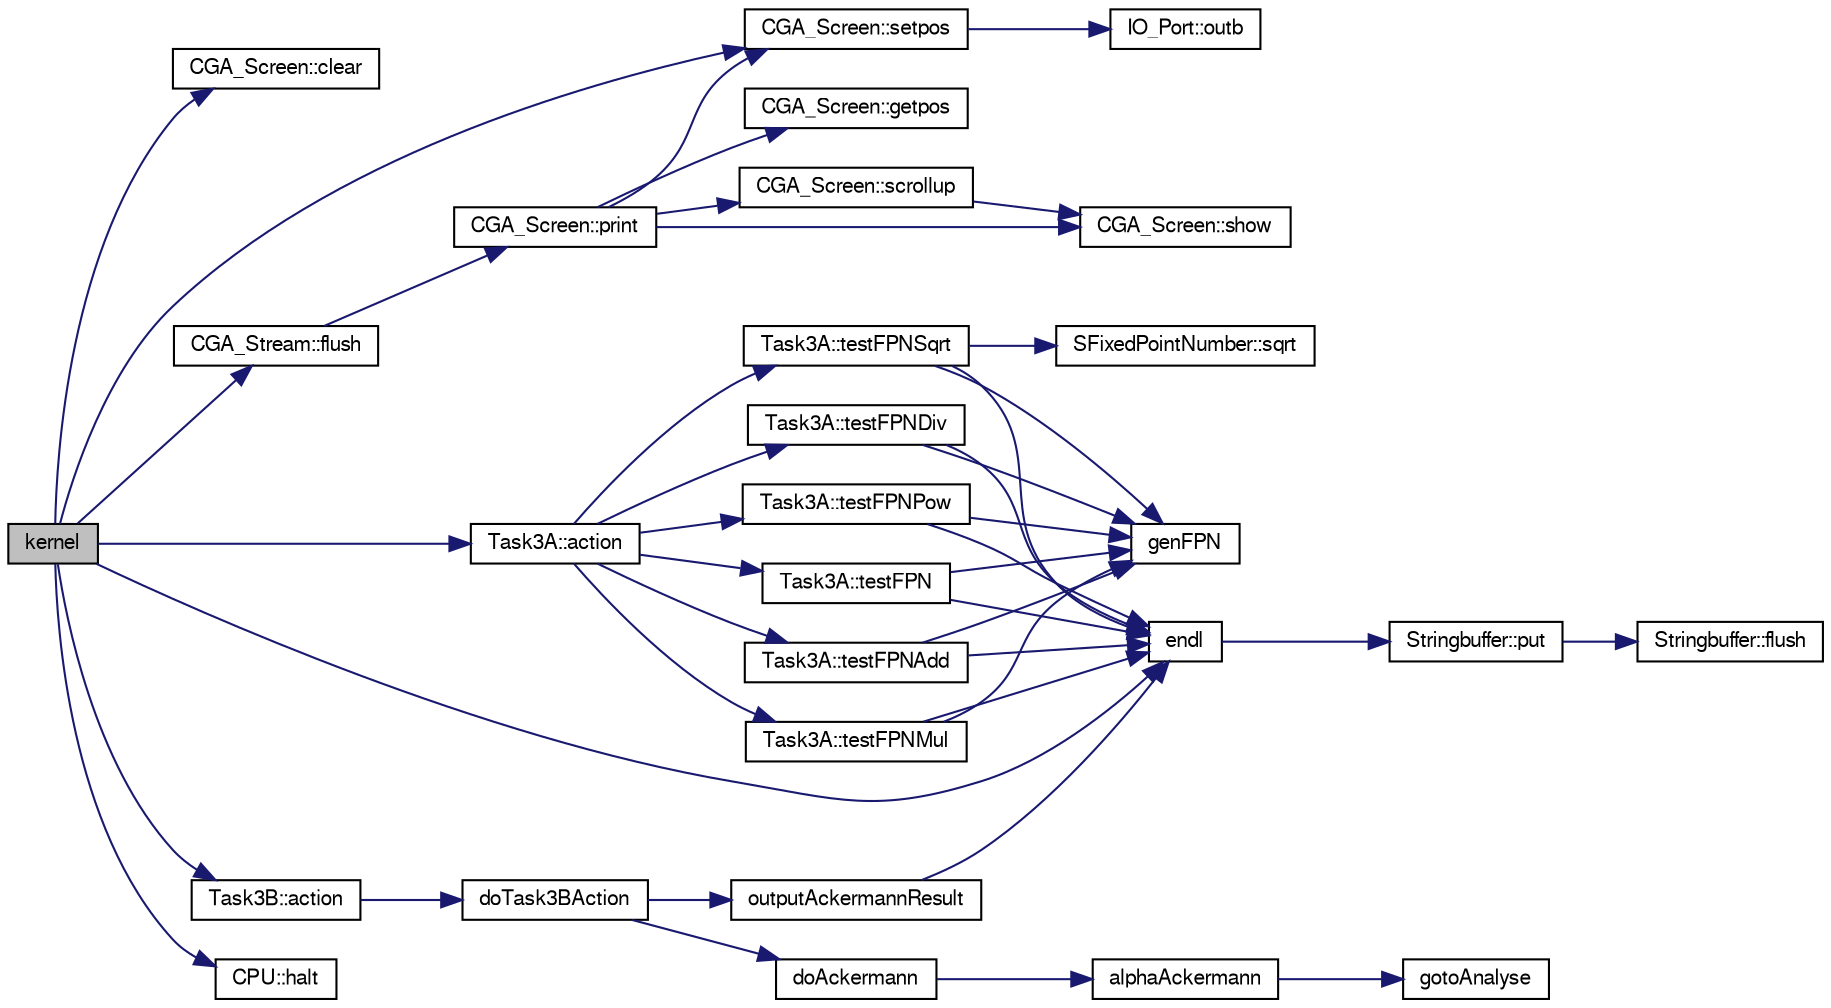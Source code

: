 digraph "kernel"
{
  bgcolor="transparent";
  edge [fontname="FreeSans",fontsize="10",labelfontname="FreeSans",labelfontsize="10"];
  node [fontname="FreeSans",fontsize="10",shape=record];
  rankdir="LR";
  Node1 [label="kernel",height=0.2,width=0.4,color="black", fillcolor="grey75", style="filled" fontcolor="black"];
  Node1 -> Node2 [color="midnightblue",fontsize="10",style="solid",fontname="FreeSans"];
  Node2 [label="CGA_Screen::clear",height=0.2,width=0.4,color="black",URL="$classCGA__Screen.html#a622bc3a2822e3006579167343d639353",tooltip="leert den aktuellen Bildschirm"];
  Node1 -> Node3 [color="midnightblue",fontsize="10",style="solid",fontname="FreeSans"];
  Node3 [label="CGA_Screen::setpos",height=0.2,width=0.4,color="black",URL="$classCGA__Screen.html#a346b7ccc05356f76e738a76a24510e33",tooltip="set the cursor position"];
  Node3 -> Node4 [color="midnightblue",fontsize="10",style="solid",fontname="FreeSans"];
  Node4 [label="IO_Port::outb",height=0.2,width=0.4,color="black",URL="$classIO__Port.html#a63edbd1cd64f3188c448e32408c2681c",tooltip="write a byte value to the associated port."];
  Node1 -> Node5 [color="midnightblue",fontsize="10",style="solid",fontname="FreeSans"];
  Node5 [label="endl",height=0.2,width=0.4,color="black",URL="$o__stream_8h.html#a28de23f7cab39bdb0f6a5dc3801b6c6d",tooltip="print buffer after adding a newline"];
  Node5 -> Node6 [color="midnightblue",fontsize="10",style="solid",fontname="FreeSans"];
  Node6 [label="Stringbuffer::put",height=0.2,width=0.4,color="black",URL="$classStringbuffer.html#ae497ac75047c4a8d2e35d49b92878480",tooltip="insert a character into the buffer"];
  Node6 -> Node7 [color="midnightblue",fontsize="10",style="solid",fontname="FreeSans"];
  Node7 [label="Stringbuffer::flush",height=0.2,width=0.4,color="black",URL="$classStringbuffer.html#abfb79178e3d7520f99aec80f996abaac",tooltip="flush the content of the buffer to the screen"];
  Node1 -> Node8 [color="midnightblue",fontsize="10",style="solid",fontname="FreeSans"];
  Node8 [label="CGA_Stream::flush",height=0.2,width=0.4,color="black",URL="$classCGA__Stream.html#a73572f5377a28f09ee9dc3af7b5a65b9",tooltip="ausgeben des Inhaltes des internen Puffers"];
  Node8 -> Node9 [color="midnightblue",fontsize="10",style="solid",fontname="FreeSans"];
  Node9 [label="CGA_Screen::print",height=0.2,width=0.4,color="black",URL="$classCGA__Screen.html#a6c295831093cab87c3944e39160965b9",tooltip="gibt eine Zeichenkette an der aktuellen Position aus"];
  Node9 -> Node10 [color="midnightblue",fontsize="10",style="solid",fontname="FreeSans"];
  Node10 [label="CGA_Screen::getpos",height=0.2,width=0.4,color="black",URL="$classCGA__Screen.html#a6f47426c0cf0662b6835d64e08cf929e",tooltip="get the cursor position"];
  Node9 -> Node11 [color="midnightblue",fontsize="10",style="solid",fontname="FreeSans"];
  Node11 [label="CGA_Screen::scrollup",height=0.2,width=0.4,color="black",URL="$classCGA__Screen.html#a3808a301813e3e1b6368ab75a94ea652",tooltip="das aktuelle Display wird eine Zeile nach oben gescrollt"];
  Node11 -> Node12 [color="midnightblue",fontsize="10",style="solid",fontname="FreeSans"];
  Node12 [label="CGA_Screen::show",height=0.2,width=0.4,color="black",URL="$classCGA__Screen.html#a8176499ecb3ce4e9eb05910e66aee9d2",tooltip="print a character to a specific position"];
  Node9 -> Node12 [color="midnightblue",fontsize="10",style="solid",fontname="FreeSans"];
  Node9 -> Node3 [color="midnightblue",fontsize="10",style="solid",fontname="FreeSans"];
  Node1 -> Node13 [color="midnightblue",fontsize="10",style="solid",fontname="FreeSans"];
  Node13 [label="CPU::halt",height=0.2,width=0.4,color="black",URL="$classCPU.html#a189729f4ca240ff52004a34b9057d448",tooltip="hält die CPU an"];
  Node1 -> Node14 [color="midnightblue",fontsize="10",style="solid",fontname="FreeSans"];
  Node14 [label="Task3A::action",height=0.2,width=0.4,color="black",URL="$classTask3A.html#a871e4066c1ba233ec3640928b77c09a0",tooltip="main part of the class"];
  Node14 -> Node15 [color="midnightblue",fontsize="10",style="solid",fontname="FreeSans"];
  Node15 [label="Task3A::testFPN",height=0.2,width=0.4,color="black",URL="$classTask3A.html#a97a12ea7414c01430232e61fb5ff7744"];
  Node15 -> Node16 [color="midnightblue",fontsize="10",style="solid",fontname="FreeSans"];
  Node16 [label="genFPN",height=0.2,width=0.4,color="black",URL="$fixedPointNumber_8h.html#a832c00376d036efa282dd93a56a79952",tooltip="generate a SFixedPointNumber from two parts, without extra signum"];
  Node15 -> Node5 [color="midnightblue",fontsize="10",style="solid",fontname="FreeSans"];
  Node14 -> Node17 [color="midnightblue",fontsize="10",style="solid",fontname="FreeSans"];
  Node17 [label="Task3A::testFPNAdd",height=0.2,width=0.4,color="black",URL="$classTask3A.html#a24ddaef8aaccea6d7375c69b51f4ae57"];
  Node17 -> Node16 [color="midnightblue",fontsize="10",style="solid",fontname="FreeSans"];
  Node17 -> Node5 [color="midnightblue",fontsize="10",style="solid",fontname="FreeSans"];
  Node14 -> Node18 [color="midnightblue",fontsize="10",style="solid",fontname="FreeSans"];
  Node18 [label="Task3A::testFPNMul",height=0.2,width=0.4,color="black",URL="$classTask3A.html#af8775a5d95a83ded644b110774505d16"];
  Node18 -> Node16 [color="midnightblue",fontsize="10",style="solid",fontname="FreeSans"];
  Node18 -> Node5 [color="midnightblue",fontsize="10",style="solid",fontname="FreeSans"];
  Node14 -> Node19 [color="midnightblue",fontsize="10",style="solid",fontname="FreeSans"];
  Node19 [label="Task3A::testFPNDiv",height=0.2,width=0.4,color="black",URL="$classTask3A.html#aac6d8d8ded4ef22a613c5f73402752bb"];
  Node19 -> Node16 [color="midnightblue",fontsize="10",style="solid",fontname="FreeSans"];
  Node19 -> Node5 [color="midnightblue",fontsize="10",style="solid",fontname="FreeSans"];
  Node14 -> Node20 [color="midnightblue",fontsize="10",style="solid",fontname="FreeSans"];
  Node20 [label="Task3A::testFPNPow",height=0.2,width=0.4,color="black",URL="$classTask3A.html#a1be796a230de7133dbb5d4c169ebe310"];
  Node20 -> Node16 [color="midnightblue",fontsize="10",style="solid",fontname="FreeSans"];
  Node20 -> Node5 [color="midnightblue",fontsize="10",style="solid",fontname="FreeSans"];
  Node14 -> Node21 [color="midnightblue",fontsize="10",style="solid",fontname="FreeSans"];
  Node21 [label="Task3A::testFPNSqrt",height=0.2,width=0.4,color="black",URL="$classTask3A.html#af7995eb1339c1322974393ffd597715c"];
  Node21 -> Node16 [color="midnightblue",fontsize="10",style="solid",fontname="FreeSans"];
  Node21 -> Node22 [color="midnightblue",fontsize="10",style="solid",fontname="FreeSans"];
  Node22 [label="SFixedPointNumber::sqrt",height=0.2,width=0.4,color="black",URL="$structSFixedPointNumber.html#a59a33208466823c71f4881f6629c4b91",tooltip="sqare root of the Number"];
  Node21 -> Node5 [color="midnightblue",fontsize="10",style="solid",fontname="FreeSans"];
  Node1 -> Node23 [color="midnightblue",fontsize="10",style="solid",fontname="FreeSans"];
  Node23 [label="Task3B::action",height=0.2,width=0.4,color="black",URL="$classTask3B.html#aa803f35a028d2dc338d20d69ab592f20",tooltip="prints the line"];
  Node23 -> Node24 [color="midnightblue",fontsize="10",style="solid",fontname="FreeSans"];
  Node24 [label="doTask3BAction",height=0.2,width=0.4,color="black",URL="$task3B_8cc.html#a5874bf2c7fd779b0760c4d5f16bb2d08"];
  Node24 -> Node25 [color="midnightblue",fontsize="10",style="solid",fontname="FreeSans"];
  Node25 [label="outputAckermannResult",height=0.2,width=0.4,color="black",URL="$task3B_8cc.html#a619f56d2ece0fd67e26e11da6c052e95"];
  Node25 -> Node5 [color="midnightblue",fontsize="10",style="solid",fontname="FreeSans"];
  Node24 -> Node26 [color="midnightblue",fontsize="10",style="solid",fontname="FreeSans"];
  Node26 [label="doAckermann",height=0.2,width=0.4,color="black",URL="$task3B_8cc.html#aca93d1551a065652079d5ff2ae3b2539"];
  Node26 -> Node27 [color="midnightblue",fontsize="10",style="solid",fontname="FreeSans"];
  Node27 [label="alphaAckermann",height=0.2,width=0.4,color="black",URL="$task3B_8cc.html#a14ee0807c6f73199cdce10829f021544"];
  Node27 -> Node28 [color="midnightblue",fontsize="10",style="solid",fontname="FreeSans"];
  Node28 [label="gotoAnalyse",height=0.2,width=0.4,color="black",URL="$task3B_8cc.html#a093a9be7f170c441fa1da1b4742f46e4"];
}

